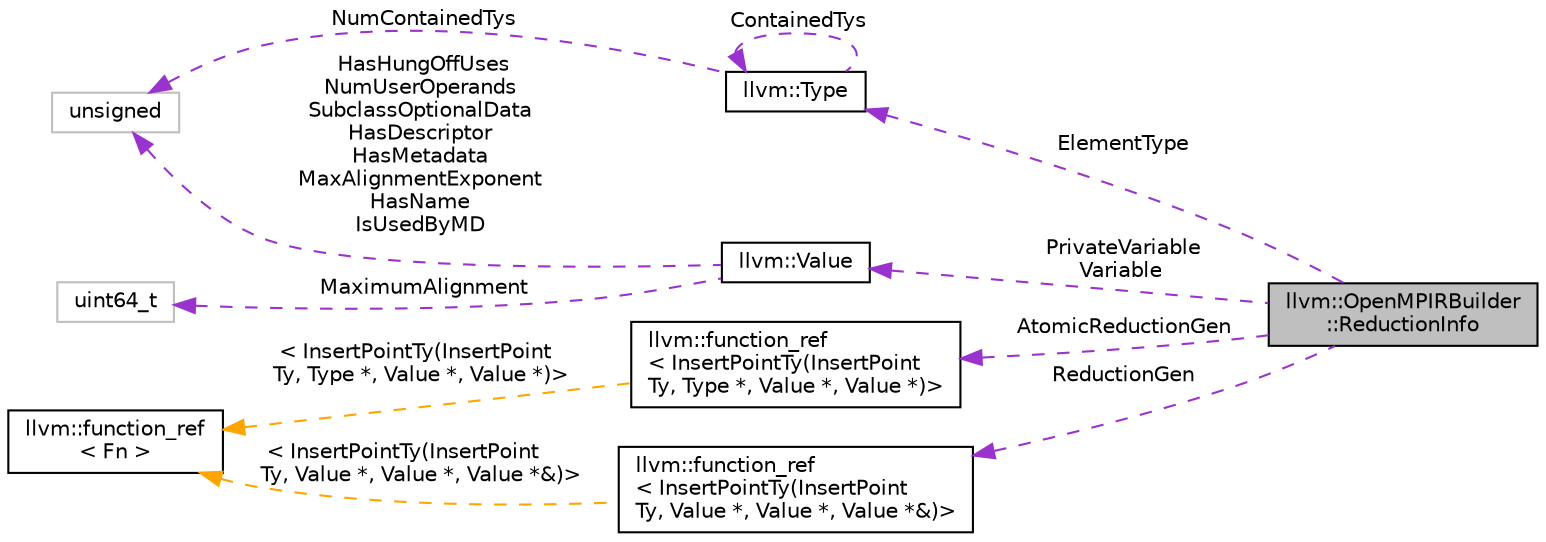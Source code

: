 digraph "llvm::OpenMPIRBuilder::ReductionInfo"
{
 // LATEX_PDF_SIZE
  bgcolor="transparent";
  edge [fontname="Helvetica",fontsize="10",labelfontname="Helvetica",labelfontsize="10"];
  node [fontname="Helvetica",fontsize="10",shape=record];
  rankdir="LR";
  Node1 [label="llvm::OpenMPIRBuilder\l::ReductionInfo",height=0.2,width=0.4,color="black", fillcolor="grey75", style="filled", fontcolor="black",tooltip="Information about an OpenMP reduction."];
  Node2 -> Node1 [dir="back",color="darkorchid3",fontsize="10",style="dashed",label=" ElementType" ,fontname="Helvetica"];
  Node2 [label="llvm::Type",height=0.2,width=0.4,color="black",URL="$classllvm_1_1Type.html",tooltip="The instances of the Type class are immutable: once they are created, they are never changed."];
  Node2 -> Node2 [dir="back",color="darkorchid3",fontsize="10",style="dashed",label=" ContainedTys" ,fontname="Helvetica"];
  Node3 -> Node2 [dir="back",color="darkorchid3",fontsize="10",style="dashed",label=" NumContainedTys" ,fontname="Helvetica"];
  Node3 [label="unsigned",height=0.2,width=0.4,color="grey75",tooltip=" "];
  Node4 -> Node1 [dir="back",color="darkorchid3",fontsize="10",style="dashed",label=" PrivateVariable\nVariable" ,fontname="Helvetica"];
  Node4 [label="llvm::Value",height=0.2,width=0.4,color="black",URL="$classllvm_1_1Value.html",tooltip="LLVM Value Representation."];
  Node5 -> Node4 [dir="back",color="darkorchid3",fontsize="10",style="dashed",label=" MaximumAlignment" ,fontname="Helvetica"];
  Node5 [label="uint64_t",height=0.2,width=0.4,color="grey75",tooltip=" "];
  Node3 -> Node4 [dir="back",color="darkorchid3",fontsize="10",style="dashed",label=" HasHungOffUses\nNumUserOperands\nSubclassOptionalData\nHasDescriptor\nHasMetadata\nMaxAlignmentExponent\nHasName\nIsUsedByMD" ,fontname="Helvetica"];
  Node6 -> Node1 [dir="back",color="darkorchid3",fontsize="10",style="dashed",label=" AtomicReductionGen" ,fontname="Helvetica"];
  Node6 [label="llvm::function_ref\l\< InsertPointTy(InsertPoint\lTy, Type *, Value *, Value *)\>",height=0.2,width=0.4,color="black",URL="$classllvm_1_1function__ref.html",tooltip=" "];
  Node7 -> Node6 [dir="back",color="orange",fontsize="10",style="dashed",label=" \< InsertPointTy(InsertPoint\lTy, Type *, Value *, Value *)\>" ,fontname="Helvetica"];
  Node7 [label="llvm::function_ref\l\< Fn \>",height=0.2,width=0.4,color="black",URL="$classllvm_1_1function__ref.html",tooltip="An efficient, type-erasing, non-owning reference to a callable."];
  Node8 -> Node1 [dir="back",color="darkorchid3",fontsize="10",style="dashed",label=" ReductionGen" ,fontname="Helvetica"];
  Node8 [label="llvm::function_ref\l\< InsertPointTy(InsertPoint\lTy, Value *, Value *, Value *&)\>",height=0.2,width=0.4,color="black",URL="$classllvm_1_1function__ref.html",tooltip=" "];
  Node7 -> Node8 [dir="back",color="orange",fontsize="10",style="dashed",label=" \< InsertPointTy(InsertPoint\lTy, Value *, Value *, Value *&)\>" ,fontname="Helvetica"];
}
